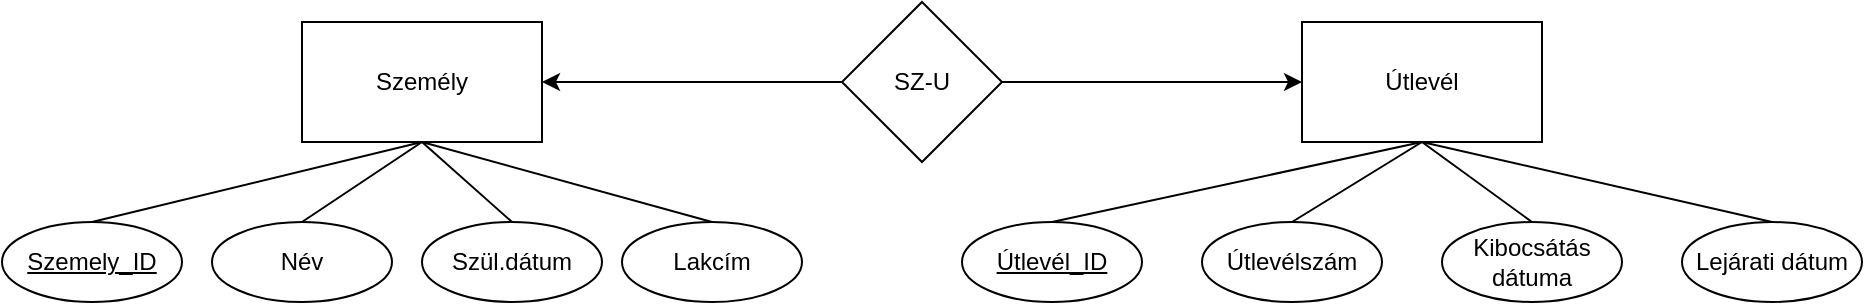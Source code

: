 <mxfile version="26.1.3">
  <diagram name="Page-1" id="lRHZFAwA4tZSMQhSx_LC">
    <mxGraphModel dx="1313" dy="819" grid="1" gridSize="10" guides="1" tooltips="1" connect="1" arrows="1" fold="1" page="1" pageScale="1" pageWidth="850" pageHeight="1100" math="0" shadow="0">
      <root>
        <mxCell id="0" />
        <mxCell id="1" parent="0" />
        <mxCell id="kYcVlotOvuIv47Q7m2HT-189" value="Személy" style="rounded=0;whiteSpace=wrap;html=1;" vertex="1" parent="1">
          <mxGeometry x="270" y="330" width="120" height="60" as="geometry" />
        </mxCell>
        <mxCell id="kYcVlotOvuIv47Q7m2HT-190" value="Útlevél" style="rounded=0;whiteSpace=wrap;html=1;" vertex="1" parent="1">
          <mxGeometry x="770" y="330" width="120" height="60" as="geometry" />
        </mxCell>
        <mxCell id="kYcVlotOvuIv47Q7m2HT-191" value="&lt;u&gt;Szemely_ID&lt;/u&gt;" style="ellipse;whiteSpace=wrap;html=1;" vertex="1" parent="1">
          <mxGeometry x="120" y="430" width="90" height="40" as="geometry" />
        </mxCell>
        <mxCell id="kYcVlotOvuIv47Q7m2HT-192" value="Név" style="ellipse;whiteSpace=wrap;html=1;" vertex="1" parent="1">
          <mxGeometry x="225" y="430" width="90" height="40" as="geometry" />
        </mxCell>
        <mxCell id="kYcVlotOvuIv47Q7m2HT-193" value="Szül.dátum" style="ellipse;whiteSpace=wrap;html=1;" vertex="1" parent="1">
          <mxGeometry x="330" y="430" width="90" height="40" as="geometry" />
        </mxCell>
        <mxCell id="kYcVlotOvuIv47Q7m2HT-195" value="&lt;u&gt;Útlevél_ID&lt;/u&gt;" style="ellipse;whiteSpace=wrap;html=1;" vertex="1" parent="1">
          <mxGeometry x="600" y="430" width="90" height="40" as="geometry" />
        </mxCell>
        <mxCell id="kYcVlotOvuIv47Q7m2HT-196" value="Útlevélszám" style="ellipse;whiteSpace=wrap;html=1;" vertex="1" parent="1">
          <mxGeometry x="720" y="430" width="90" height="40" as="geometry" />
        </mxCell>
        <mxCell id="kYcVlotOvuIv47Q7m2HT-197" value="Lakcím" style="ellipse;whiteSpace=wrap;html=1;" vertex="1" parent="1">
          <mxGeometry x="430" y="430" width="90" height="40" as="geometry" />
        </mxCell>
        <mxCell id="kYcVlotOvuIv47Q7m2HT-198" value="Kibocsátás dátuma" style="ellipse;whiteSpace=wrap;html=1;" vertex="1" parent="1">
          <mxGeometry x="840" y="430" width="90" height="40" as="geometry" />
        </mxCell>
        <mxCell id="kYcVlotOvuIv47Q7m2HT-199" value="Lejárati dátum" style="ellipse;whiteSpace=wrap;html=1;" vertex="1" parent="1">
          <mxGeometry x="960" y="430" width="90" height="40" as="geometry" />
        </mxCell>
        <mxCell id="kYcVlotOvuIv47Q7m2HT-200" value="" style="endArrow=none;html=1;rounded=0;entryX=0.5;entryY=1;entryDx=0;entryDy=0;exitX=0.5;exitY=0;exitDx=0;exitDy=0;" edge="1" parent="1" source="kYcVlotOvuIv47Q7m2HT-191" target="kYcVlotOvuIv47Q7m2HT-189">
          <mxGeometry width="50" height="50" relative="1" as="geometry">
            <mxPoint x="370" y="390" as="sourcePoint" />
            <mxPoint x="420" y="340" as="targetPoint" />
          </mxGeometry>
        </mxCell>
        <mxCell id="kYcVlotOvuIv47Q7m2HT-201" value="" style="endArrow=none;html=1;rounded=0;entryX=0.5;entryY=1;entryDx=0;entryDy=0;exitX=0.5;exitY=0;exitDx=0;exitDy=0;" edge="1" parent="1" source="kYcVlotOvuIv47Q7m2HT-192" target="kYcVlotOvuIv47Q7m2HT-189">
          <mxGeometry width="50" height="50" relative="1" as="geometry">
            <mxPoint x="370" y="390" as="sourcePoint" />
            <mxPoint x="420" y="340" as="targetPoint" />
          </mxGeometry>
        </mxCell>
        <mxCell id="kYcVlotOvuIv47Q7m2HT-202" value="" style="endArrow=none;html=1;rounded=0;entryX=0.5;entryY=1;entryDx=0;entryDy=0;exitX=0.5;exitY=0;exitDx=0;exitDy=0;" edge="1" parent="1" source="kYcVlotOvuIv47Q7m2HT-193" target="kYcVlotOvuIv47Q7m2HT-189">
          <mxGeometry width="50" height="50" relative="1" as="geometry">
            <mxPoint x="370" y="390" as="sourcePoint" />
            <mxPoint x="420" y="340" as="targetPoint" />
          </mxGeometry>
        </mxCell>
        <mxCell id="kYcVlotOvuIv47Q7m2HT-203" value="" style="endArrow=none;html=1;rounded=0;entryX=0.5;entryY=1;entryDx=0;entryDy=0;exitX=0.5;exitY=0;exitDx=0;exitDy=0;" edge="1" parent="1" source="kYcVlotOvuIv47Q7m2HT-197" target="kYcVlotOvuIv47Q7m2HT-189">
          <mxGeometry width="50" height="50" relative="1" as="geometry">
            <mxPoint x="370" y="390" as="sourcePoint" />
            <mxPoint x="420" y="340" as="targetPoint" />
          </mxGeometry>
        </mxCell>
        <mxCell id="kYcVlotOvuIv47Q7m2HT-204" value="" style="endArrow=none;html=1;rounded=0;entryX=0.5;entryY=1;entryDx=0;entryDy=0;exitX=0.5;exitY=0;exitDx=0;exitDy=0;" edge="1" parent="1" source="kYcVlotOvuIv47Q7m2HT-195" target="kYcVlotOvuIv47Q7m2HT-190">
          <mxGeometry width="50" height="50" relative="1" as="geometry">
            <mxPoint x="370" y="390" as="sourcePoint" />
            <mxPoint x="420" y="340" as="targetPoint" />
          </mxGeometry>
        </mxCell>
        <mxCell id="kYcVlotOvuIv47Q7m2HT-205" value="" style="endArrow=none;html=1;rounded=0;entryX=0.5;entryY=1;entryDx=0;entryDy=0;exitX=0.5;exitY=0;exitDx=0;exitDy=0;" edge="1" parent="1" source="kYcVlotOvuIv47Q7m2HT-196" target="kYcVlotOvuIv47Q7m2HT-190">
          <mxGeometry width="50" height="50" relative="1" as="geometry">
            <mxPoint x="370" y="390" as="sourcePoint" />
            <mxPoint x="420" y="340" as="targetPoint" />
          </mxGeometry>
        </mxCell>
        <mxCell id="kYcVlotOvuIv47Q7m2HT-206" value="" style="endArrow=none;html=1;rounded=0;exitX=0.5;exitY=0;exitDx=0;exitDy=0;entryX=0.5;entryY=1;entryDx=0;entryDy=0;" edge="1" parent="1" source="kYcVlotOvuIv47Q7m2HT-198" target="kYcVlotOvuIv47Q7m2HT-190">
          <mxGeometry width="50" height="50" relative="1" as="geometry">
            <mxPoint x="370" y="390" as="sourcePoint" />
            <mxPoint x="420" y="340" as="targetPoint" />
          </mxGeometry>
        </mxCell>
        <mxCell id="kYcVlotOvuIv47Q7m2HT-207" value="" style="endArrow=none;html=1;rounded=0;entryX=0.5;entryY=1;entryDx=0;entryDy=0;exitX=0.5;exitY=0;exitDx=0;exitDy=0;" edge="1" parent="1" source="kYcVlotOvuIv47Q7m2HT-199" target="kYcVlotOvuIv47Q7m2HT-190">
          <mxGeometry width="50" height="50" relative="1" as="geometry">
            <mxPoint x="370" y="390" as="sourcePoint" />
            <mxPoint x="420" y="340" as="targetPoint" />
          </mxGeometry>
        </mxCell>
        <mxCell id="kYcVlotOvuIv47Q7m2HT-208" value="SZ-U" style="rhombus;whiteSpace=wrap;html=1;" vertex="1" parent="1">
          <mxGeometry x="540" y="320" width="80" height="80" as="geometry" />
        </mxCell>
        <mxCell id="kYcVlotOvuIv47Q7m2HT-209" value="" style="endArrow=classic;html=1;rounded=0;entryX=1;entryY=0.5;entryDx=0;entryDy=0;exitX=0;exitY=0.5;exitDx=0;exitDy=0;" edge="1" parent="1" source="kYcVlotOvuIv47Q7m2HT-208" target="kYcVlotOvuIv47Q7m2HT-189">
          <mxGeometry width="50" height="50" relative="1" as="geometry">
            <mxPoint x="370" y="390" as="sourcePoint" />
            <mxPoint x="420" y="340" as="targetPoint" />
          </mxGeometry>
        </mxCell>
        <mxCell id="kYcVlotOvuIv47Q7m2HT-210" value="" style="endArrow=classic;html=1;rounded=0;entryX=0;entryY=0.5;entryDx=0;entryDy=0;exitX=1;exitY=0.5;exitDx=0;exitDy=0;" edge="1" parent="1" source="kYcVlotOvuIv47Q7m2HT-208" target="kYcVlotOvuIv47Q7m2HT-190">
          <mxGeometry width="50" height="50" relative="1" as="geometry">
            <mxPoint x="370" y="390" as="sourcePoint" />
            <mxPoint x="420" y="340" as="targetPoint" />
          </mxGeometry>
        </mxCell>
      </root>
    </mxGraphModel>
  </diagram>
</mxfile>
